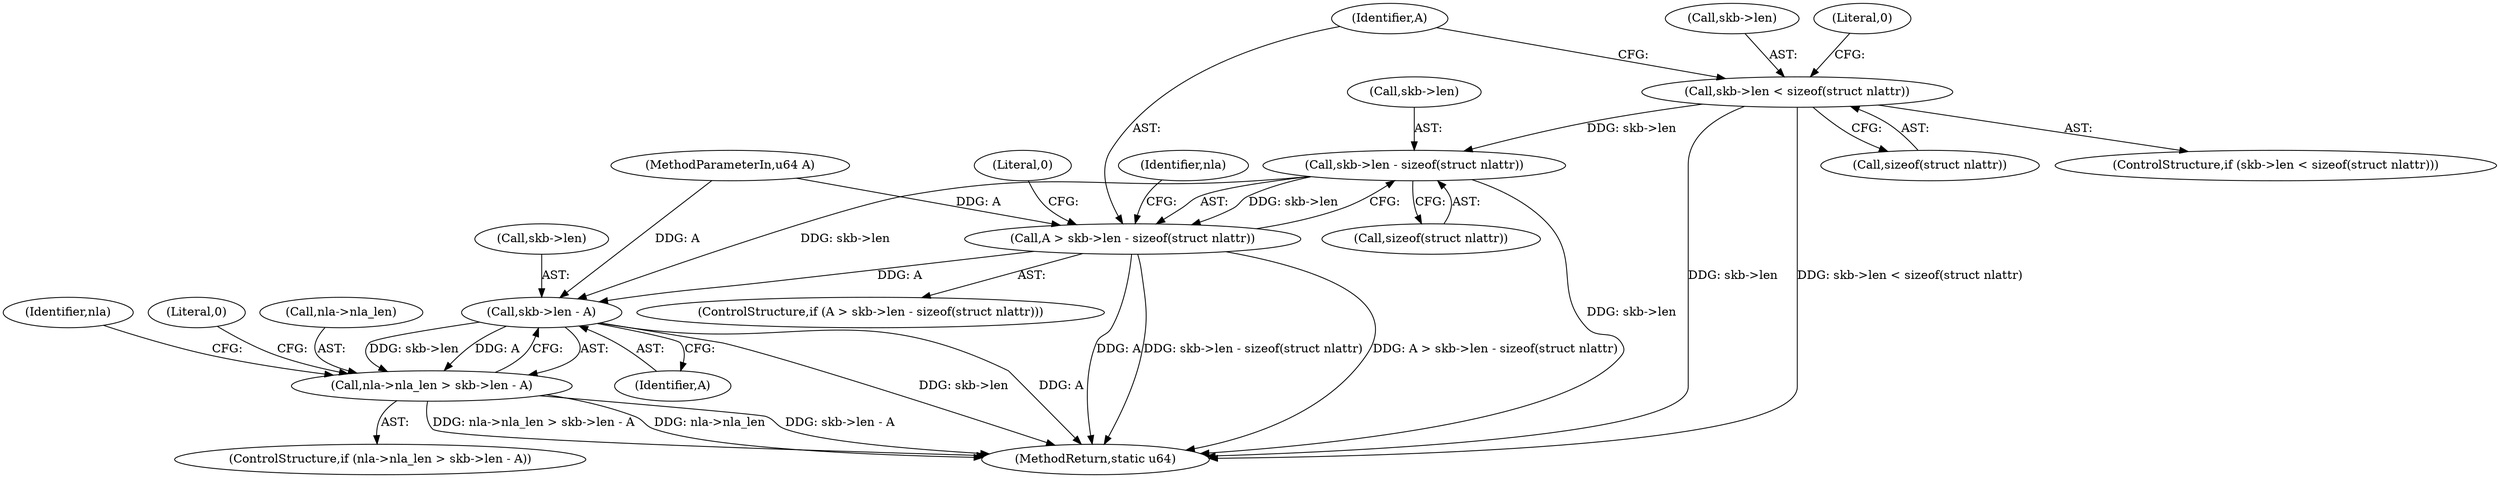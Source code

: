 digraph "0_linux_05ab8f2647e4221cbdb3856dd7d32bd5407316b3_0@API" {
"1000122" [label="(Call,skb->len < sizeof(struct nlattr))"];
"1000133" [label="(Call,skb->len - sizeof(struct nlattr))"];
"1000131" [label="(Call,A > skb->len - sizeof(struct nlattr))"];
"1000156" [label="(Call,skb->len - A)"];
"1000152" [label="(Call,nla->nla_len > skb->len - A)"];
"1000157" [label="(Call,skb->len)"];
"1000162" [label="(Literal,0)"];
"1000142" [label="(Identifier,nla)"];
"1000140" [label="(Literal,0)"];
"1000153" [label="(Call,nla->nla_len)"];
"1000156" [label="(Call,skb->len - A)"];
"1000123" [label="(Call,skb->len)"];
"1000129" [label="(Literal,0)"];
"1000151" [label="(ControlStructure,if (nla->nla_len > skb->len - A))"];
"1000164" [label="(Identifier,nla)"];
"1000160" [label="(Identifier,A)"];
"1000131" [label="(Call,A > skb->len - sizeof(struct nlattr))"];
"1000133" [label="(Call,skb->len - sizeof(struct nlattr))"];
"1000134" [label="(Call,skb->len)"];
"1000122" [label="(Call,skb->len < sizeof(struct nlattr))"];
"1000152" [label="(Call,nla->nla_len > skb->len - A)"];
"1000126" [label="(Call,sizeof(struct nlattr))"];
"1000102" [label="(MethodParameterIn,u64 A)"];
"1000132" [label="(Identifier,A)"];
"1000137" [label="(Call,sizeof(struct nlattr))"];
"1000130" [label="(ControlStructure,if (A > skb->len - sizeof(struct nlattr)))"];
"1000121" [label="(ControlStructure,if (skb->len < sizeof(struct nlattr)))"];
"1000182" [label="(MethodReturn,static u64)"];
"1000122" -> "1000121"  [label="AST: "];
"1000122" -> "1000126"  [label="CFG: "];
"1000123" -> "1000122"  [label="AST: "];
"1000126" -> "1000122"  [label="AST: "];
"1000129" -> "1000122"  [label="CFG: "];
"1000132" -> "1000122"  [label="CFG: "];
"1000122" -> "1000182"  [label="DDG: skb->len"];
"1000122" -> "1000182"  [label="DDG: skb->len < sizeof(struct nlattr)"];
"1000122" -> "1000133"  [label="DDG: skb->len"];
"1000133" -> "1000131"  [label="AST: "];
"1000133" -> "1000137"  [label="CFG: "];
"1000134" -> "1000133"  [label="AST: "];
"1000137" -> "1000133"  [label="AST: "];
"1000131" -> "1000133"  [label="CFG: "];
"1000133" -> "1000182"  [label="DDG: skb->len"];
"1000133" -> "1000131"  [label="DDG: skb->len"];
"1000133" -> "1000156"  [label="DDG: skb->len"];
"1000131" -> "1000130"  [label="AST: "];
"1000132" -> "1000131"  [label="AST: "];
"1000140" -> "1000131"  [label="CFG: "];
"1000142" -> "1000131"  [label="CFG: "];
"1000131" -> "1000182"  [label="DDG: A"];
"1000131" -> "1000182"  [label="DDG: skb->len - sizeof(struct nlattr)"];
"1000131" -> "1000182"  [label="DDG: A > skb->len - sizeof(struct nlattr)"];
"1000102" -> "1000131"  [label="DDG: A"];
"1000131" -> "1000156"  [label="DDG: A"];
"1000156" -> "1000152"  [label="AST: "];
"1000156" -> "1000160"  [label="CFG: "];
"1000157" -> "1000156"  [label="AST: "];
"1000160" -> "1000156"  [label="AST: "];
"1000152" -> "1000156"  [label="CFG: "];
"1000156" -> "1000182"  [label="DDG: skb->len"];
"1000156" -> "1000182"  [label="DDG: A"];
"1000156" -> "1000152"  [label="DDG: skb->len"];
"1000156" -> "1000152"  [label="DDG: A"];
"1000102" -> "1000156"  [label="DDG: A"];
"1000152" -> "1000151"  [label="AST: "];
"1000153" -> "1000152"  [label="AST: "];
"1000162" -> "1000152"  [label="CFG: "];
"1000164" -> "1000152"  [label="CFG: "];
"1000152" -> "1000182"  [label="DDG: nla->nla_len > skb->len - A"];
"1000152" -> "1000182"  [label="DDG: nla->nla_len"];
"1000152" -> "1000182"  [label="DDG: skb->len - A"];
}
